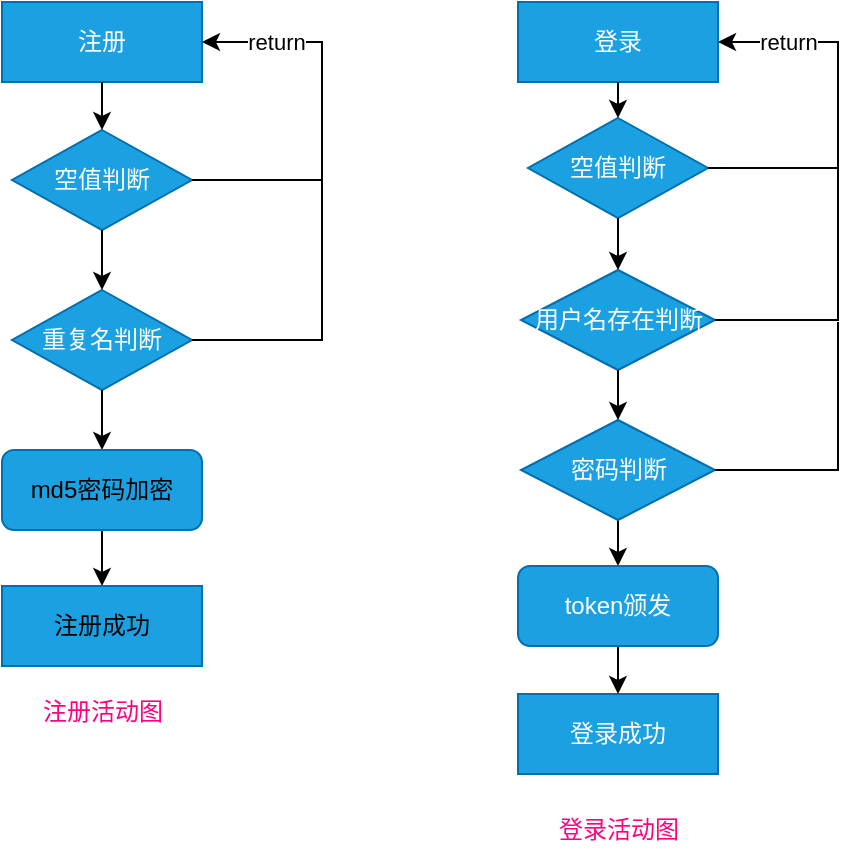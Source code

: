 <mxfile>
    <diagram id="KBvgMI9I7g2qiOhrQxv-" name="第 1 页">
        <mxGraphModel dx="786" dy="443" grid="0" gridSize="10" guides="1" tooltips="1" connect="1" arrows="1" fold="1" page="1" pageScale="1" pageWidth="827" pageHeight="1169" background="#ffffff" math="0" shadow="0">
            <root>
                <mxCell id="0"/>
                <mxCell id="1" parent="0"/>
                <mxCell id="2" value="注册" style="rounded=0;whiteSpace=wrap;html=1;fillColor=#1ba1e2;fontColor=#ffffff;strokeColor=#006EAF;" parent="1" vertex="1">
                    <mxGeometry x="210" y="40" width="100" height="40" as="geometry"/>
                </mxCell>
                <mxCell id="3" value="空值判断" style="rhombus;whiteSpace=wrap;html=1;fontColor=#ffffff;fillColor=#1ba1e2;strokeColor=#006EAF;" parent="1" vertex="1">
                    <mxGeometry x="215" y="104" width="90" height="50" as="geometry"/>
                </mxCell>
                <mxCell id="5" value="重复名判断" style="rhombus;whiteSpace=wrap;html=1;fontColor=#ffffff;fillColor=#1ba1e2;strokeColor=#006EAF;" parent="1" vertex="1">
                    <mxGeometry x="215" y="184" width="90" height="50" as="geometry"/>
                </mxCell>
                <mxCell id="8" value="注册成功" style="rounded=0;whiteSpace=wrap;html=1;fontColor=#000000;fillColor=#1ba1e2;strokeColor=#006EAF;" parent="1" vertex="1">
                    <mxGeometry x="210" y="332" width="100" height="40" as="geometry"/>
                </mxCell>
                <mxCell id="9" value="" style="endArrow=classic;html=1;fontColor=#000000;exitX=0.5;exitY=1;exitDx=0;exitDy=0;entryX=0.5;entryY=0;entryDx=0;entryDy=0;labelBackgroundColor=#000000;strokeColor=#000000;" parent="1" source="2" target="3" edge="1">
                    <mxGeometry width="50" height="50" relative="1" as="geometry">
                        <mxPoint x="230" y="210" as="sourcePoint"/>
                        <mxPoint x="280" y="160" as="targetPoint"/>
                    </mxGeometry>
                </mxCell>
                <mxCell id="10" value="" style="endArrow=classic;html=1;fontColor=#000000;exitX=0.5;exitY=1;exitDx=0;exitDy=0;entryX=0.5;entryY=0;entryDx=0;entryDy=0;labelBackgroundColor=#000000;strokeColor=#000000;" parent="1" source="3" target="5" edge="1">
                    <mxGeometry width="50" height="50" relative="1" as="geometry">
                        <mxPoint x="270" y="90" as="sourcePoint"/>
                        <mxPoint x="270" y="120" as="targetPoint"/>
                    </mxGeometry>
                </mxCell>
                <mxCell id="11" value="" style="endArrow=classic;html=1;fontColor=#000000;exitX=0.5;exitY=1;exitDx=0;exitDy=0;labelBackgroundColor=#000000;strokeColor=#000000;" parent="1" source="5" target="37" edge="1">
                    <mxGeometry width="50" height="50" relative="1" as="geometry">
                        <mxPoint x="270" y="170" as="sourcePoint"/>
                        <mxPoint x="260" y="264" as="targetPoint"/>
                    </mxGeometry>
                </mxCell>
                <mxCell id="12" value="" style="endArrow=classic;html=1;fontColor=#000000;exitX=0.5;exitY=1;exitDx=0;exitDy=0;entryX=0.5;entryY=0;entryDx=0;entryDy=0;labelBackgroundColor=#000000;strokeColor=#000000;" parent="1" source="37" target="8" edge="1">
                    <mxGeometry width="50" height="50" relative="1" as="geometry">
                        <mxPoint x="260" y="314" as="sourcePoint"/>
                        <mxPoint x="270" y="280" as="targetPoint"/>
                    </mxGeometry>
                </mxCell>
                <mxCell id="13" value="" style="endArrow=classic;html=1;exitX=1;exitY=0.5;exitDx=0;exitDy=0;strokeColor=#000000;rounded=0;entryX=1;entryY=0.5;entryDx=0;entryDy=0;" parent="1" source="5" target="2" edge="1">
                    <mxGeometry width="50" height="50" relative="1" as="geometry">
                        <mxPoint x="380" y="250" as="sourcePoint"/>
                        <mxPoint x="400" y="20" as="targetPoint"/>
                        <Array as="points">
                            <mxPoint x="370" y="209"/>
                            <mxPoint x="370" y="60"/>
                        </Array>
                    </mxGeometry>
                </mxCell>
                <mxCell id="15" value="return" style="edgeLabel;html=1;align=center;verticalAlign=middle;resizable=0;points=[];labelBackgroundColor=#FFFFFF;fontColor=#000000;" parent="13" vertex="1" connectable="0">
                    <mxGeometry x="0.732" relative="1" as="geometry">
                        <mxPoint as="offset"/>
                    </mxGeometry>
                </mxCell>
                <mxCell id="17" value="" style="endArrow=none;html=1;rounded=0;fontColor=#000000;strokeColor=#000000;exitX=1;exitY=0.5;exitDx=0;exitDy=0;" parent="1" source="3" edge="1">
                    <mxGeometry width="50" height="50" relative="1" as="geometry">
                        <mxPoint x="380" y="250" as="sourcePoint"/>
                        <mxPoint x="370" y="129" as="targetPoint"/>
                    </mxGeometry>
                </mxCell>
                <mxCell id="18" value="注册活动图" style="text;html=1;align=center;verticalAlign=middle;resizable=0;points=[];autosize=1;strokeColor=none;fillColor=none;fontColor=#FF0080;" parent="1" vertex="1">
                    <mxGeometry x="225" y="386" width="70" height="18" as="geometry"/>
                </mxCell>
                <mxCell id="19" value="登录" style="rounded=0;whiteSpace=wrap;html=1;fillColor=#1ba1e2;fontColor=#ffffff;strokeColor=#006EAF;" parent="1" vertex="1">
                    <mxGeometry x="468" y="40" width="100" height="40" as="geometry"/>
                </mxCell>
                <mxCell id="20" value="空值判断" style="rhombus;whiteSpace=wrap;html=1;fontColor=#ffffff;fillColor=#1ba1e2;strokeColor=#006EAF;" parent="1" vertex="1">
                    <mxGeometry x="473" y="98" width="90" height="50" as="geometry"/>
                </mxCell>
                <mxCell id="21" value="用户名存在判断" style="rhombus;whiteSpace=wrap;html=1;fontColor=#ffffff;fillColor=#1ba1e2;strokeColor=#006EAF;" parent="1" vertex="1">
                    <mxGeometry x="469.5" y="174" width="97" height="50" as="geometry"/>
                </mxCell>
                <mxCell id="23" value="登录成功" style="rounded=0;whiteSpace=wrap;html=1;fontColor=#FFFFFF;fillColor=#1ba1e2;strokeColor=#006EAF;" parent="1" vertex="1">
                    <mxGeometry x="468" y="386" width="100" height="40" as="geometry"/>
                </mxCell>
                <mxCell id="24" value="" style="endArrow=classic;html=1;fontColor=#000000;exitX=0.5;exitY=1;exitDx=0;exitDy=0;entryX=0.5;entryY=0;entryDx=0;entryDy=0;labelBackgroundColor=#000000;strokeColor=#000000;" parent="1" source="19" target="20" edge="1">
                    <mxGeometry width="50" height="50" relative="1" as="geometry">
                        <mxPoint x="488" y="210" as="sourcePoint"/>
                        <mxPoint x="538" y="160" as="targetPoint"/>
                    </mxGeometry>
                </mxCell>
                <mxCell id="25" value="" style="endArrow=classic;html=1;fontColor=#000000;exitX=0.5;exitY=1;exitDx=0;exitDy=0;entryX=0.5;entryY=0;entryDx=0;entryDy=0;labelBackgroundColor=#000000;strokeColor=#000000;" parent="1" source="20" target="21" edge="1">
                    <mxGeometry width="50" height="50" relative="1" as="geometry">
                        <mxPoint x="528" y="90" as="sourcePoint"/>
                        <mxPoint x="528" y="120" as="targetPoint"/>
                    </mxGeometry>
                </mxCell>
                <mxCell id="26" value="" style="endArrow=classic;html=1;fontColor=#000000;entryX=0.5;entryY=0;entryDx=0;entryDy=0;labelBackgroundColor=#000000;strokeColor=#000000;" parent="1" target="33" edge="1">
                    <mxGeometry width="50" height="50" relative="1" as="geometry">
                        <mxPoint x="518" y="279" as="sourcePoint"/>
                        <mxPoint x="518" y="264" as="targetPoint"/>
                    </mxGeometry>
                </mxCell>
                <mxCell id="27" value="" style="endArrow=classic;html=1;fontColor=#000000;exitX=0.5;exitY=1;exitDx=0;exitDy=0;entryX=0.5;entryY=0;entryDx=0;entryDy=0;labelBackgroundColor=#000000;strokeColor=#000000;exitPerimeter=0;" parent="1" source="33" target="23" edge="1">
                    <mxGeometry width="50" height="50" relative="1" as="geometry">
                        <mxPoint x="517.5" y="368" as="sourcePoint"/>
                        <mxPoint x="527.5" y="334" as="targetPoint"/>
                    </mxGeometry>
                </mxCell>
                <mxCell id="28" value="" style="endArrow=classic;html=1;exitX=1;exitY=0.5;exitDx=0;exitDy=0;strokeColor=#000000;rounded=0;entryX=1;entryY=0.5;entryDx=0;entryDy=0;" parent="1" source="21" target="19" edge="1">
                    <mxGeometry width="50" height="50" relative="1" as="geometry">
                        <mxPoint x="638" y="250" as="sourcePoint"/>
                        <mxPoint x="658" y="20" as="targetPoint"/>
                        <Array as="points">
                            <mxPoint x="628" y="199"/>
                            <mxPoint x="628" y="123"/>
                            <mxPoint x="628" y="60"/>
                        </Array>
                    </mxGeometry>
                </mxCell>
                <mxCell id="29" value="return" style="edgeLabel;html=1;align=center;verticalAlign=middle;resizable=0;points=[];labelBackgroundColor=#FFFFFF;fontColor=#000000;" parent="28" vertex="1" connectable="0">
                    <mxGeometry x="0.732" relative="1" as="geometry">
                        <mxPoint as="offset"/>
                    </mxGeometry>
                </mxCell>
                <mxCell id="30" value="" style="endArrow=none;html=1;rounded=0;fontColor=#000000;strokeColor=#000000;exitX=1;exitY=0.5;exitDx=0;exitDy=0;" parent="1" source="20" edge="1">
                    <mxGeometry width="50" height="50" relative="1" as="geometry">
                        <mxPoint x="638" y="250" as="sourcePoint"/>
                        <mxPoint x="628" y="123" as="targetPoint"/>
                    </mxGeometry>
                </mxCell>
                <mxCell id="31" value="登录活动图" style="text;html=1;align=center;verticalAlign=middle;resizable=0;points=[];autosize=1;strokeColor=none;fillColor=none;fontColor=#FF0080;" parent="1" vertex="1">
                    <mxGeometry x="482.5" y="445" width="70" height="18" as="geometry"/>
                </mxCell>
                <mxCell id="33" value="token颁发" style="rounded=1;whiteSpace=wrap;html=1;fontColor=#FFFFFF;fillColor=#1ba1e2;strokeColor=#006EAF;" parent="1" vertex="1">
                    <mxGeometry x="468" y="322" width="100" height="40" as="geometry"/>
                </mxCell>
                <mxCell id="34" value="密码判断" style="rhombus;whiteSpace=wrap;html=1;fontColor=#ffffff;fillColor=#1ba1e2;strokeColor=#006EAF;" vertex="1" parent="1">
                    <mxGeometry x="469.5" y="249" width="97" height="50" as="geometry"/>
                </mxCell>
                <mxCell id="35" value="" style="endArrow=classic;html=1;fontColor=#000000;exitX=0.5;exitY=1;exitDx=0;exitDy=0;entryX=0.5;entryY=0;entryDx=0;entryDy=0;labelBackgroundColor=#000000;strokeColor=#000000;" edge="1" parent="1" target="34" source="21">
                    <mxGeometry width="50" height="50" relative="1" as="geometry">
                        <mxPoint x="518.5" y="219" as="sourcePoint"/>
                        <mxPoint x="528.5" y="185" as="targetPoint"/>
                    </mxGeometry>
                </mxCell>
                <mxCell id="36" value="" style="endArrow=none;html=1;exitX=1;exitY=0.5;exitDx=0;exitDy=0;strokeColor=#000000;rounded=0;" edge="1" parent="1" source="34">
                    <mxGeometry width="50" height="50" relative="1" as="geometry">
                        <mxPoint x="377" y="250" as="sourcePoint"/>
                        <mxPoint x="628" y="200" as="targetPoint"/>
                        <Array as="points">
                            <mxPoint x="628" y="274"/>
                        </Array>
                    </mxGeometry>
                </mxCell>
                <mxCell id="37" value="md5密码加密" style="rounded=1;whiteSpace=wrap;html=1;fontColor=#000000;fillColor=#1ba1e2;strokeColor=#006EAF;" vertex="1" parent="1">
                    <mxGeometry x="210" y="264" width="100" height="40" as="geometry"/>
                </mxCell>
            </root>
        </mxGraphModel>
    </diagram>
</mxfile>